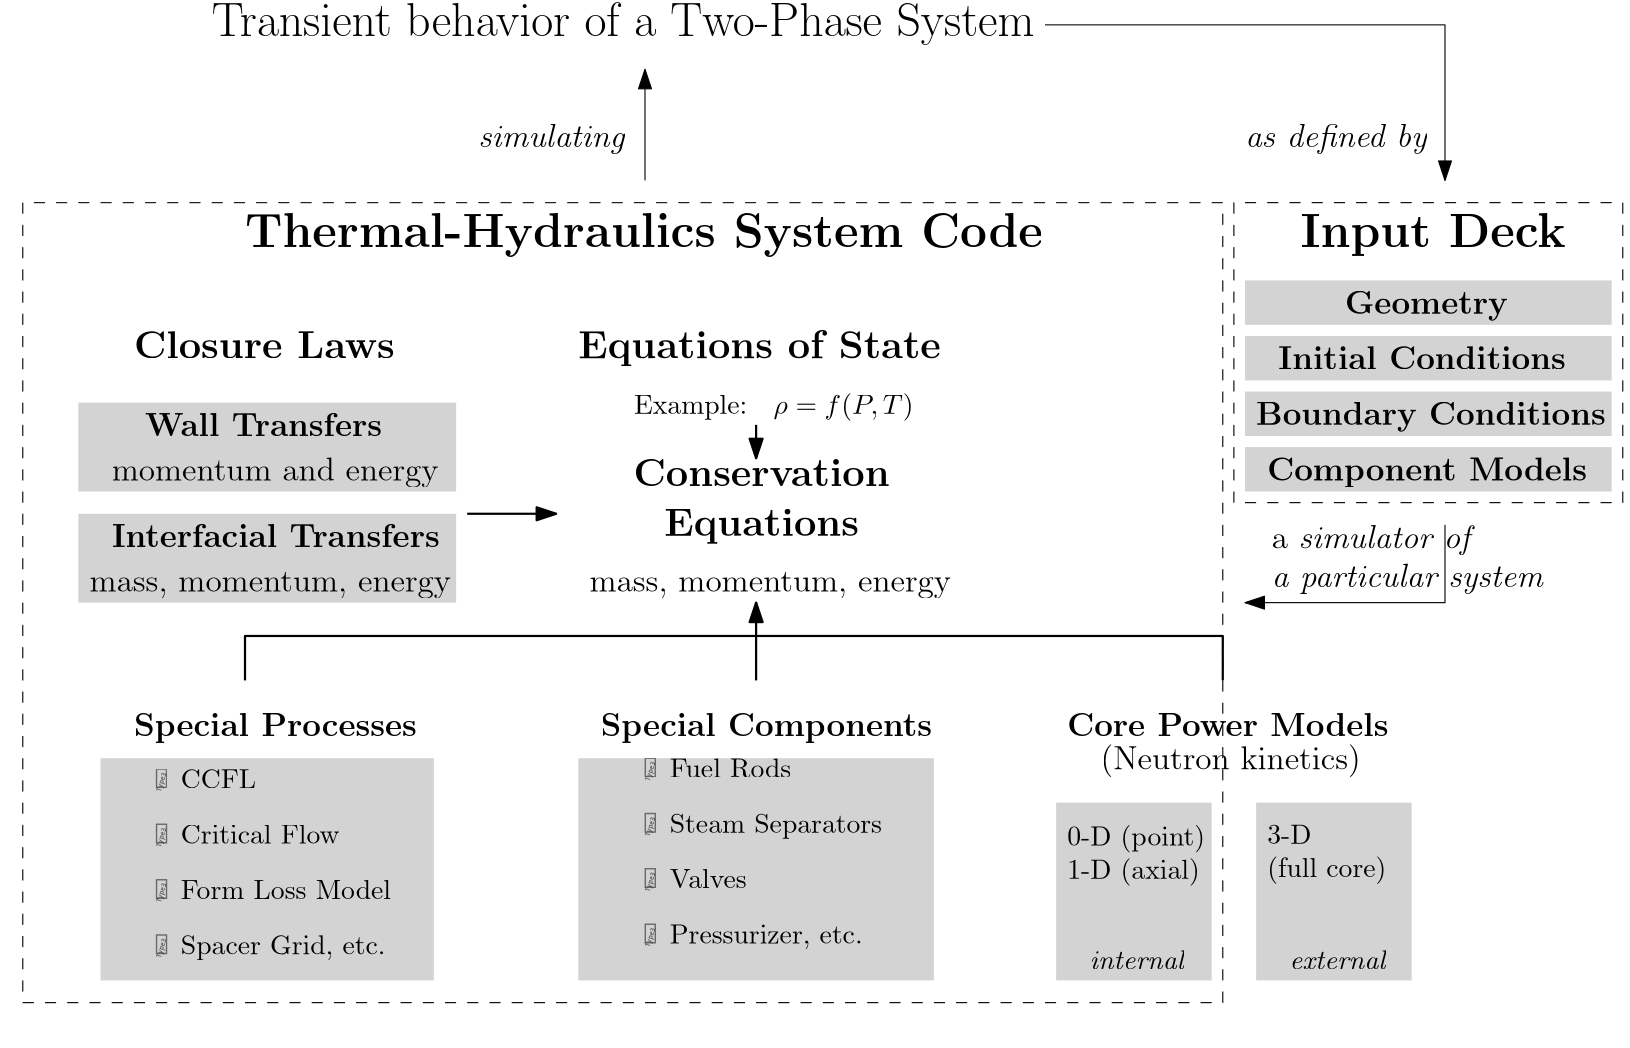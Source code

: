 <?xml version="1.0"?>
<!DOCTYPE ipe SYSTEM "ipe.dtd">
<ipe version="70206" creator="Ipe 7.2.7">
<info created="D:20171030135326" modified="D:20171030152522"/>
<ipestyle name="basic">
<symbol name="arrow/arc(spx)">
<path stroke="sym-stroke" fill="sym-stroke" pen="sym-pen">
0 0 m
-1 0.333 l
-1 -0.333 l
h
</path>
</symbol>
<symbol name="arrow/farc(spx)">
<path stroke="sym-stroke" fill="white" pen="sym-pen">
0 0 m
-1 0.333 l
-1 -0.333 l
h
</path>
</symbol>
<symbol name="arrow/ptarc(spx)">
<path stroke="sym-stroke" fill="sym-stroke" pen="sym-pen">
0 0 m
-1 0.333 l
-0.8 0 l
-1 -0.333 l
h
</path>
</symbol>
<symbol name="arrow/fptarc(spx)">
<path stroke="sym-stroke" fill="white" pen="sym-pen">
0 0 m
-1 0.333 l
-0.8 0 l
-1 -0.333 l
h
</path>
</symbol>
<symbol name="mark/circle(sx)" transformations="translations">
<path fill="sym-stroke">
0.6 0 0 0.6 0 0 e
0.4 0 0 0.4 0 0 e
</path>
</symbol>
<symbol name="mark/disk(sx)" transformations="translations">
<path fill="sym-stroke">
0.6 0 0 0.6 0 0 e
</path>
</symbol>
<symbol name="mark/fdisk(sfx)" transformations="translations">
<group>
<path fill="sym-fill">
0.5 0 0 0.5 0 0 e
</path>
<path fill="sym-stroke" fillrule="eofill">
0.6 0 0 0.6 0 0 e
0.4 0 0 0.4 0 0 e
</path>
</group>
</symbol>
<symbol name="mark/box(sx)" transformations="translations">
<path fill="sym-stroke" fillrule="eofill">
-0.6 -0.6 m
0.6 -0.6 l
0.6 0.6 l
-0.6 0.6 l
h
-0.4 -0.4 m
0.4 -0.4 l
0.4 0.4 l
-0.4 0.4 l
h
</path>
</symbol>
<symbol name="mark/square(sx)" transformations="translations">
<path fill="sym-stroke">
-0.6 -0.6 m
0.6 -0.6 l
0.6 0.6 l
-0.6 0.6 l
h
</path>
</symbol>
<symbol name="mark/fsquare(sfx)" transformations="translations">
<group>
<path fill="sym-fill">
-0.5 -0.5 m
0.5 -0.5 l
0.5 0.5 l
-0.5 0.5 l
h
</path>
<path fill="sym-stroke" fillrule="eofill">
-0.6 -0.6 m
0.6 -0.6 l
0.6 0.6 l
-0.6 0.6 l
h
-0.4 -0.4 m
0.4 -0.4 l
0.4 0.4 l
-0.4 0.4 l
h
</path>
</group>
</symbol>
<symbol name="mark/cross(sx)" transformations="translations">
<group>
<path fill="sym-stroke">
-0.43 -0.57 m
0.57 0.43 l
0.43 0.57 l
-0.57 -0.43 l
h
</path>
<path fill="sym-stroke">
-0.43 0.57 m
0.57 -0.43 l
0.43 -0.57 l
-0.57 0.43 l
h
</path>
</group>
</symbol>
<symbol name="arrow/fnormal(spx)">
<path stroke="sym-stroke" fill="white" pen="sym-pen">
0 0 m
-1 0.333 l
-1 -0.333 l
h
</path>
</symbol>
<symbol name="arrow/pointed(spx)">
<path stroke="sym-stroke" fill="sym-stroke" pen="sym-pen">
0 0 m
-1 0.333 l
-0.8 0 l
-1 -0.333 l
h
</path>
</symbol>
<symbol name="arrow/fpointed(spx)">
<path stroke="sym-stroke" fill="white" pen="sym-pen">
0 0 m
-1 0.333 l
-0.8 0 l
-1 -0.333 l
h
</path>
</symbol>
<symbol name="arrow/linear(spx)">
<path stroke="sym-stroke" pen="sym-pen">
-1 0.333 m
0 0 l
-1 -0.333 l
</path>
</symbol>
<symbol name="arrow/fdouble(spx)">
<path stroke="sym-stroke" fill="white" pen="sym-pen">
0 0 m
-1 0.333 l
-1 -0.333 l
h
-1 0 m
-2 0.333 l
-2 -0.333 l
h
</path>
</symbol>
<symbol name="arrow/double(spx)">
<path stroke="sym-stroke" fill="sym-stroke" pen="sym-pen">
0 0 m
-1 0.333 l
-1 -0.333 l
h
-1 0 m
-2 0.333 l
-2 -0.333 l
h
</path>
</symbol>
<pen name="heavier" value="0.8"/>
<pen name="fat" value="1.2"/>
<pen name="ultrafat" value="2"/>
<symbolsize name="large" value="5"/>
<symbolsize name="small" value="2"/>
<symbolsize name="tiny" value="1.1"/>
<arrowsize name="large" value="10"/>
<arrowsize name="small" value="5"/>
<arrowsize name="tiny" value="3"/>
<color name="red" value="1 0 0"/>
<color name="green" value="0 1 0"/>
<color name="blue" value="0 0 1"/>
<color name="yellow" value="1 1 0"/>
<color name="orange" value="1 0.647 0"/>
<color name="gold" value="1 0.843 0"/>
<color name="purple" value="0.627 0.125 0.941"/>
<color name="gray" value="0.745"/>
<color name="brown" value="0.647 0.165 0.165"/>
<color name="navy" value="0 0 0.502"/>
<color name="pink" value="1 0.753 0.796"/>
<color name="seagreen" value="0.18 0.545 0.341"/>
<color name="turquoise" value="0.251 0.878 0.816"/>
<color name="violet" value="0.933 0.51 0.933"/>
<color name="darkblue" value="0 0 0.545"/>
<color name="darkcyan" value="0 0.545 0.545"/>
<color name="darkgray" value="0.663"/>
<color name="darkgreen" value="0 0.392 0"/>
<color name="darkmagenta" value="0.545 0 0.545"/>
<color name="darkorange" value="1 0.549 0"/>
<color name="darkred" value="0.545 0 0"/>
<color name="lightblue" value="0.678 0.847 0.902"/>
<color name="lightcyan" value="0.878 1 1"/>
<color name="lightgray" value="0.827"/>
<color name="lightgreen" value="0.565 0.933 0.565"/>
<color name="lightyellow" value="1 1 0.878"/>
<dashstyle name="dashed" value="[4] 0"/>
<dashstyle name="dotted" value="[1 3] 0"/>
<dashstyle name="dash dotted" value="[4 2 1 2] 0"/>
<dashstyle name="dash dot dotted" value="[4 2 1 2 1 2] 0"/>
<textsize name="large" value="\large"/>
<textsize name="Large" value="\Large"/>
<textsize name="LARGE" value="\LARGE"/>
<textsize name="huge" value="\huge"/>
<textsize name="Huge" value="\Huge"/>
<textsize name="small" value="\small"/>
<textsize name="footnote" value="\footnotesize"/>
<textsize name="tiny" value="\tiny"/>
<textstyle name="center" begin="\begin{center}" end="\end{center}"/>
<textstyle name="itemize" begin="\begin{itemize}" end="\end{itemize}"/>
<textstyle name="item" begin="\begin{itemize}\item{}" end="\end{itemize}"/>
<gridsize name="4 pts" value="4"/>
<gridsize name="8 pts (~3 mm)" value="8"/>
<gridsize name="16 pts (~6 mm)" value="16"/>
<gridsize name="32 pts (~12 mm)" value="32"/>
<gridsize name="10 pts (~3.5 mm)" value="10"/>
<gridsize name="20 pts (~7 mm)" value="20"/>
<gridsize name="14 pts (~5 mm)" value="14"/>
<gridsize name="28 pts (~10 mm)" value="28"/>
<gridsize name="56 pts (~20 mm)" value="56"/>
<anglesize name="90 deg" value="90"/>
<anglesize name="60 deg" value="60"/>
<anglesize name="45 deg" value="45"/>
<anglesize name="30 deg" value="30"/>
<anglesize name="22.5 deg" value="22.5"/>
<opacity name="10%" value="0.1"/>
<opacity name="30%" value="0.3"/>
<opacity name="50%" value="0.5"/>
<opacity name="75%" value="0.75"/>
<tiling name="falling" angle="-60" step="4" width="1"/>
<tiling name="rising" angle="30" step="4" width="1"/>
</ipestyle>
<page>
<layer name="alpha"/>
<view layers="alpha" active="alpha"/>
<path layer="alpha" matrix="0.944444 0 0 1.04 353.778 -163.04" fill="white">
176 576 m
176 676 l
32 676 l
32 576 l
h
</path>
<text matrix="1 0 0 1 -192 16" transformations="translations" pos="288 688" stroke="black" type="label" width="287.428" height="11.953" depth="3.35" valign="baseline" size="LARGE">\bf{Thermal-Hydraulics System Code}</text>
<text matrix="1 0 0 1 104 -160" transformations="translations" pos="288 688" stroke="black" type="label" width="115.676" height="8.302" depth="0" valign="baseline" size="large">\bf{Core Power Models}</text>
<text matrix="1 0 0 1 116 -172" transformations="translations" pos="288 688" stroke="black" type="label" width="93.709" height="8.965" depth="2.99" valign="baseline" size="large">(Neutron kinetics)</text>
<group matrix="1 0 0 1 -20 0">
<path matrix="1.02857 0 0 1 -10.6286 0" fill="white">
232 676 m
232 640 l
372 640 l
372 676 l
h
</path>
<text matrix="1 0 0 1 -52 -24" transformations="translations" pos="288 688" stroke="black" type="label" width="130.575" height="9.962" depth="2.79" valign="baseline" size="Large">\bf{Equations of State}</text>
<text matrix="1 0 0 1 -12 52" transformations="translations" pos="268 592" stroke="black" type="label" width="100.668" height="7.473" depth="2.49" valign="baseline">Example: $\,\,\, \rho = f(P, T)$</text>
</group>
<group>
<path matrix="1 0 0 1.04 0 -27.04" fill="white">
176 576 m
176 676 l
32 676 l
32 576 l
h
</path>
<path matrix="1.09677 0 0 1 -12.2581 -40" fill="lightgray">
44 648 m
44 616 l
168 616 l
168 648 l
h
</path>
<path matrix="1.09677 0 0 1 -12.2581 -0" fill="lightgray">
44 648 m
44 616 l
168 616 l
168 648 l
h
</path>
<text matrix="1 0 0 1 -232 -24" transformations="translations" pos="288 688" stroke="black" type="label" width="93.994" height="9.963" depth="0" valign="baseline" size="Large">\bf{Closure Laws}</text>
<text matrix="1 0 0 1 -228 -52" transformations="translations" pos="288 688" stroke="black" type="label" width="85.351" height="8.302" depth="0" valign="baseline" size="large">\bf{Wall Transfers}</text>
<text matrix="1 0 0 1 -240 -92" transformations="translations" pos="288 688" stroke="black" type="label" width="118.172" height="8.302" depth="0" valign="baseline" size="large">\bf{Interfacial Transfers}</text>
<text matrix="1 0 0 1 -248 -108" transformations="translations" pos="288 688" stroke="black" type="label" width="130.197" height="7.358" depth="2.32" valign="baseline" size="large">mass, momentum, energy</text>
<text matrix="1 0 0 1 -240 -68" transformations="translations" pos="288 688" stroke="black" type="label" width="117.71" height="8.307" depth="2.32" valign="baseline" size="large">momentum and energy</text>
</group>
<group matrix="1 0 0 1 -20 0">
<path matrix="1.02857 0 0 1 -10.6286 0" fill="white">
232 628 m
232 576 l
372 576 l
372 628 l
h
</path>
<text matrix="1 0 0 1 -96 40" transformations="translations" pos="328 588" stroke="black" type="minipage" width="140" height="17.825" depth="12.86" valign="top" size="Large" style="center">\bf{Conservation} \\
\bf{Equations}</text>
<text matrix="1 0 0 1 -48 -108" transformations="translations" pos="288 688" stroke="black" type="label" width="130.197" height="7.358" depth="2.32" valign="baseline" size="large">mass, momentum, energy</text>
</group>
<path matrix="0.451612 0 0 2 368.129 -792" fill="lightgray">
44 648 m
44 616 l
168 616 l
168 648 l
h
</path>
<path matrix="0.451612 0 0 2 440.129 -792" fill="lightgray">
44 648 m
44 616 l
168 616 l
168 648 l
h
</path>
<text matrix="7.9588 0 0 -2.74394 -2950.7 2164.32" transformations="translations" pos="420 608" stroke="black" type="minipage" width="60" height="18.172" depth="13.21" valign="top">0-D (point) \\
1-D (axial) \\</text>
<text matrix="7.9588 0 0 -2.74394 -2878.7 2164.32" transformations="translations" pos="420 608" stroke="black" type="minipage" width="48" height="13.114" depth="8.14" valign="top">3-D\\
(full core)</text>
<text matrix="1 0 0 1 -96 64" transformations="translations" pos="496 380" stroke="black" type="label" width="33.989" height="6.918" depth="0" valign="baseline">\it{internal}</text>
<text matrix="1 0 0 1 -24 64" transformations="translations" pos="496 380" stroke="black" type="label" width="34.537" height="6.918" depth="0" valign="baseline">\it{external}</text>
<path stroke="black" pen="heavier" arrow="normal/normal">
280 640 m
280 628 l
</path>
<path matrix="1 0 0 1.75 0 -432" stroke="black" pen="heavier" arrow="normal/normal">
280 560 m
280 576 l
</path>
<path matrix="1 0 0 2 0 -572" stroke="black" pen="heavier">
448 560 m
448 568 l
280 568 l
</path>
<path matrix="1 0 0 2 0 -572" stroke="black" pen="heavier">
96 560 m
96 568 l
280 568 l
</path>
<path stroke="black" pen="heavier" arrow="normal/normal">
176 608 m
208 608 l
</path>
<path matrix="1 0 0 0.875 0 98" stroke="black" arrow="normal/normal">
384 784 m
528 784 l
528 720 l
</path>
<text matrix="1 0 0 1 -200 4" transformations="translations" pos="284 776" stroke="black" type="label" width="296.517" height="11.954" depth="3.35" valign="baseline" size="LARGE">Transient behavior of a Two-Phase System</text>
<path matrix="1 0 0 0.833333 0 128" stroke="black" arrow="normal/normal">
240 720 m
240 768 l
</path>
<text matrix="1 0 0 1 -76 -8" transformations="translations" pos="256 748" stroke="black" type="label" width="52.603" height="8.307" depth="2.32" valign="baseline" size="large">\it{simulating}</text>
<text matrix="1 0 0 1 200 -8" transformations="translations" pos="256 748" stroke="black" type="label" width="65.455" height="8.307" depth="2.32" valign="baseline" size="large">\it{as defined by}</text>
<text matrix="0.922134 -0.38687 0.38687 0.922134 -197.574 222.745" transformations="translations" pos="464 608" stroke="black" type="minipage" width="128" height="14.774" depth="9.8" valign="top" size="large">a \it{simulator} of \\
a particular system</text>
<path matrix="0.990826 0 0 1.05882 0.146789 -42.3529" stroke="black" dash="dashed">
16 720 m
16 448 l
452 448 l
452 720 l
h
</path>
<path stroke="white">
8 640 m
8 624 l
8 624 l
</path>
<path matrix="1 0 0 1 -4 -4" stroke="black" fill="white" dash="dashed">
456 724 m
456 616 l
596 616 l
596 724 l
h
</path>
<path matrix="1 0 0 1 -4 -24" fill="lightgray">
460 656 m
460 640 l
592 640 l
592 656 l
h
</path>
<path matrix="1 0 0 1 -4 36" fill="lightgray">
460 656 m
460 640 l
592 640 l
592 656 l
h
</path>
<path matrix="1 0 0 1 -4 16" fill="lightgray">
460 656 m
460 640 l
592 640 l
592 656 l
h
</path>
<path matrix="1 0 0 1 -4 -4" fill="lightgray">
460 656 m
460 640 l
592 640 l
592 656 l
h
</path>
<text matrix="1 0 0 1 188 16" transformations="translations" pos="288 688" stroke="black" type="label" width="95.452" height="11.953" depth="3.35" valign="baseline" size="LARGE">\bf{Input Deck}</text>
<text matrix="1 0 0 1 204 -8" transformations="translations" pos="288 688" stroke="black" type="label" width="58.6" height="8.207" depth="2.32" valign="baseline" size="large">\bf{Geometry}</text>
<text matrix="1 0 0 1 180 -28" transformations="translations" pos="288 688" stroke="black" type="label" width="103.527" height="8.302" depth="0" valign="baseline" size="large">\bf{Initial Conditions}</text>
<text matrix="1 0 0 1 172 -48" transformations="translations" pos="288 688" stroke="black" type="label" width="125.902" height="8.307" depth="2.32" valign="baseline" size="large">\bf{Boundary Conditions}</text>
<text matrix="1 0 0 1 176 -68" transformations="translations" pos="288 688" stroke="black" type="label" width="115.143" height="8.307" depth="2.32" valign="baseline" size="large">\bf{Component Models}</text>
<path matrix="1 0 -0 1 0 -20" stroke="white">
240 436 m
252 436 l
</path>
<path stroke="black" arrow="normal/normal">
528 604 m
528 576 l
456 576 l
</path>
<path matrix="0.944444 0 0 1.04 181.778 -163.04" fill="white">
176 576 m
176 676 l
32 676 l
32 576 l
h
</path>
<text matrix="1 0 0 1 -64 -160" transformations="translations" pos="288 688" stroke="black" type="label" width="119.384" height="8.307" depth="2.32" valign="baseline" size="large">\bf{Special Components}</text>
<path matrix="1.03225 0 0 2.5 170.581 -1100" fill="lightgray">
44 648 m
44 616 l
168 616 l
168 648 l
h
</path>
<text matrix="1 0 0 1 80 248" transformations="translations" pos="144 272" stroke="black" type="minipage" width="112" height="38.767" depth="33.85" valign="top" style="itemize">\item Fuel Rods
\item Steam Separators
\item Valves
\item Pressurizer, etc.</text>
<path matrix="0.888889 0 0 1.04 11.5556 -163.04" fill="white">
176 576 m
176 676 l
32 676 l
32 576 l
h
</path>
<path matrix="0.967738 0 0 2.5 1.41932 -1100" fill="lightgray">
44 648 m
44 616 l
168 616 l
168 648 l
h
</path>
<text matrix="1 0 0 1 -232 -160" transformations="translations" pos="288 688" stroke="black" type="label" width="101.871" height="8.307" depth="2.32" valign="baseline" size="large">\bf{Special Processes}</text>
<text matrix="1 0 0 1 -96 244" transformations="translations" pos="144 272" stroke="black" type="minipage" width="112" height="38.706" depth="33.8" valign="top" style="itemize">\item CCFL
\item Critical Flow
\item Form Loss Model
\item Spacer Grid, etc.</text>
</page>
</ipe>

